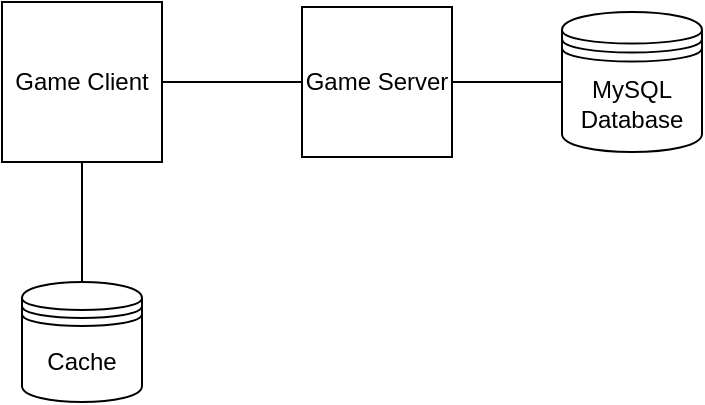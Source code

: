 <mxfile version="21.1.8" type="github">
  <diagram name="Page-1" id="oks0D3BsidMHvf9juuu7">
    <mxGraphModel dx="1242" dy="543" grid="1" gridSize="10" guides="1" tooltips="1" connect="1" arrows="1" fold="1" page="1" pageScale="1" pageWidth="827" pageHeight="2000" math="0" shadow="0">
      <root>
        <mxCell id="0" />
        <mxCell id="1" parent="0" />
        <mxCell id="ogvpfiVw8rrW0xA83ZVV-1" value="Game Server" style="whiteSpace=wrap;html=1;aspect=fixed;" vertex="1" parent="1">
          <mxGeometry x="350" y="232.5" width="75" height="75" as="geometry" />
        </mxCell>
        <mxCell id="ogvpfiVw8rrW0xA83ZVV-2" value="MySQL Database" style="shape=datastore;whiteSpace=wrap;html=1;" vertex="1" parent="1">
          <mxGeometry x="480" y="235" width="70" height="70" as="geometry" />
        </mxCell>
        <mxCell id="ogvpfiVw8rrW0xA83ZVV-3" value="Game Client" style="whiteSpace=wrap;html=1;aspect=fixed;" vertex="1" parent="1">
          <mxGeometry x="200" y="230" width="80" height="80" as="geometry" />
        </mxCell>
        <mxCell id="ogvpfiVw8rrW0xA83ZVV-4" value="" style="endArrow=none;html=1;rounded=0;exitX=1;exitY=0.5;exitDx=0;exitDy=0;entryX=0;entryY=0.5;entryDx=0;entryDy=0;" edge="1" parent="1" source="ogvpfiVw8rrW0xA83ZVV-3" target="ogvpfiVw8rrW0xA83ZVV-1">
          <mxGeometry width="50" height="50" relative="1" as="geometry">
            <mxPoint x="310" y="380" as="sourcePoint" />
            <mxPoint x="360" y="330" as="targetPoint" />
          </mxGeometry>
        </mxCell>
        <mxCell id="ogvpfiVw8rrW0xA83ZVV-5" value="" style="endArrow=none;html=1;rounded=0;exitX=1;exitY=0.5;exitDx=0;exitDy=0;entryX=0;entryY=0.5;entryDx=0;entryDy=0;" edge="1" parent="1" source="ogvpfiVw8rrW0xA83ZVV-1" target="ogvpfiVw8rrW0xA83ZVV-2">
          <mxGeometry width="50" height="50" relative="1" as="geometry">
            <mxPoint x="450" y="210" as="sourcePoint" />
            <mxPoint x="460" y="310" as="targetPoint" />
          </mxGeometry>
        </mxCell>
        <mxCell id="ogvpfiVw8rrW0xA83ZVV-6" value="Cache" style="shape=datastore;whiteSpace=wrap;html=1;" vertex="1" parent="1">
          <mxGeometry x="210" y="370" width="60" height="60" as="geometry" />
        </mxCell>
        <mxCell id="ogvpfiVw8rrW0xA83ZVV-7" value="" style="endArrow=none;html=1;rounded=0;exitX=0.5;exitY=0;exitDx=0;exitDy=0;entryX=0.5;entryY=1;entryDx=0;entryDy=0;" edge="1" parent="1" source="ogvpfiVw8rrW0xA83ZVV-6" target="ogvpfiVw8rrW0xA83ZVV-3">
          <mxGeometry width="50" height="50" relative="1" as="geometry">
            <mxPoint x="300" y="290" as="sourcePoint" />
            <mxPoint x="370" y="290" as="targetPoint" />
          </mxGeometry>
        </mxCell>
      </root>
    </mxGraphModel>
  </diagram>
</mxfile>
